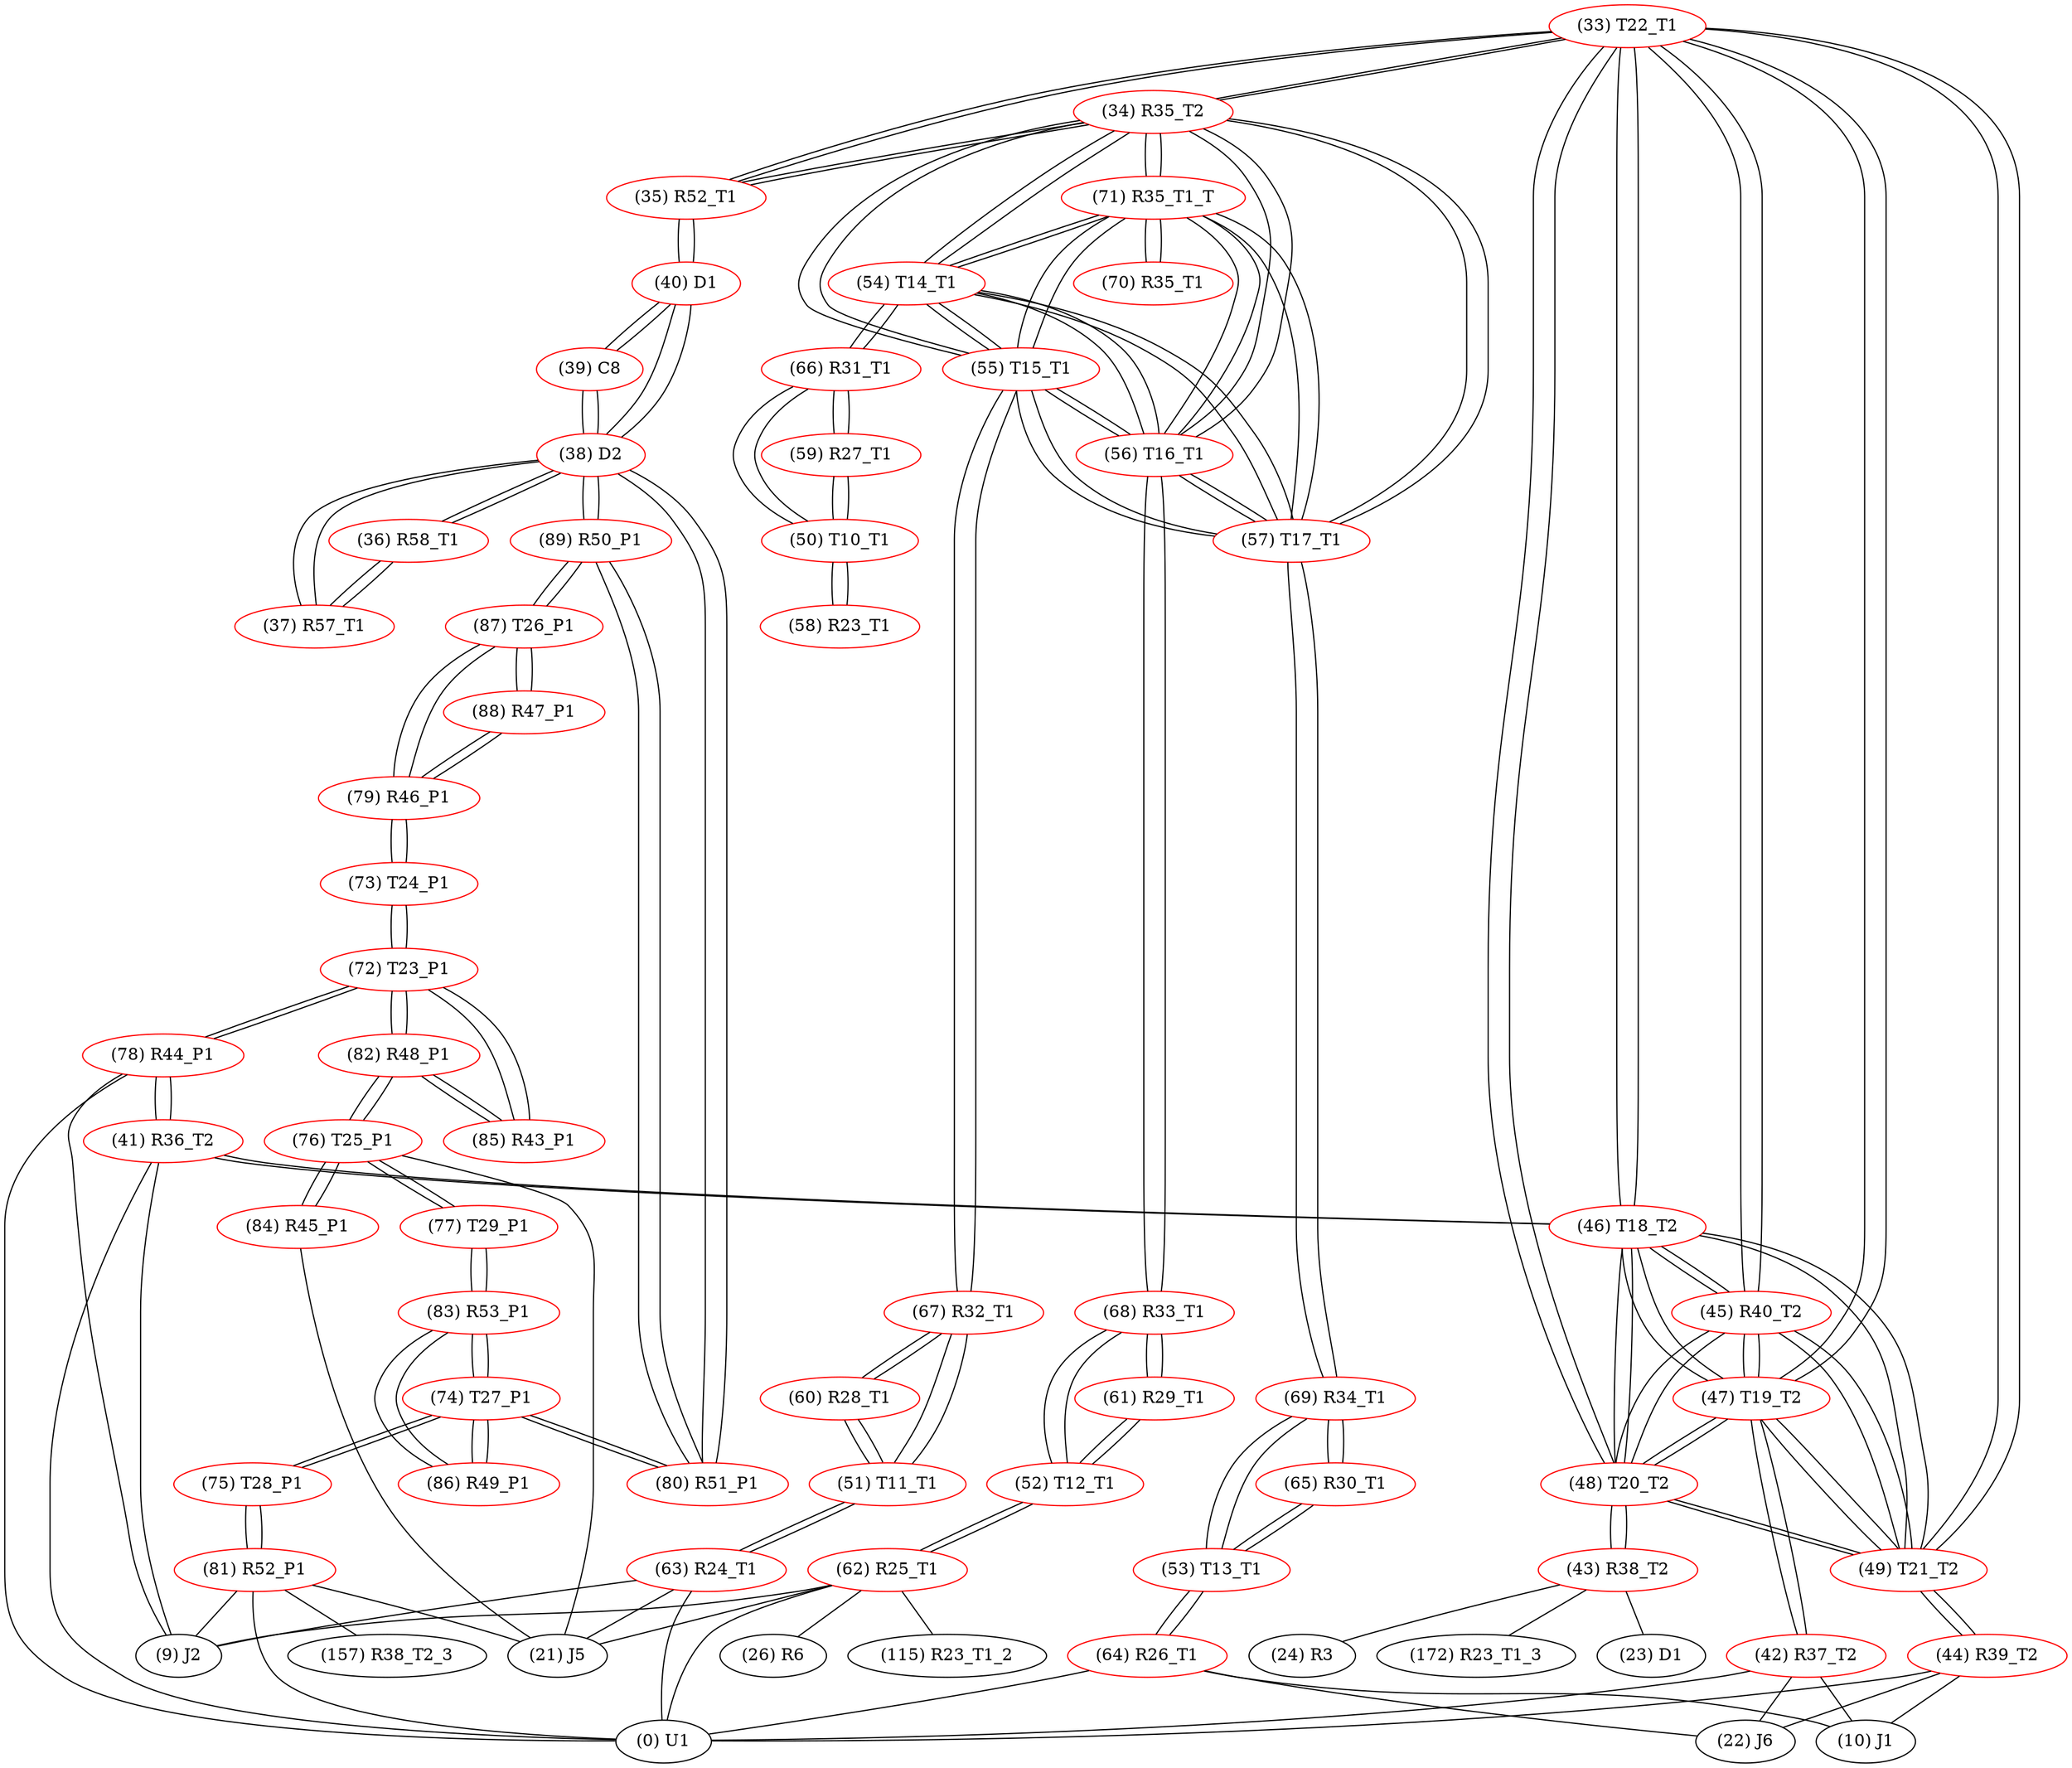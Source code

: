 graph {
	33 [label="(33) T22_T1" color=red]
	34 [label="(34) R35_T2"]
	35 [label="(35) R52_T1"]
	48 [label="(48) T20_T2"]
	49 [label="(49) T21_T2"]
	47 [label="(47) T19_T2"]
	45 [label="(45) R40_T2"]
	46 [label="(46) T18_T2"]
	34 [label="(34) R35_T2" color=red]
	35 [label="(35) R52_T1"]
	33 [label="(33) T22_T1"]
	54 [label="(54) T14_T1"]
	55 [label="(55) T15_T1"]
	57 [label="(57) T17_T1"]
	56 [label="(56) T16_T1"]
	71 [label="(71) R35_T1_T"]
	35 [label="(35) R52_T1" color=red]
	40 [label="(40) D1"]
	34 [label="(34) R35_T2"]
	33 [label="(33) T22_T1"]
	36 [label="(36) R58_T1" color=red]
	37 [label="(37) R57_T1"]
	38 [label="(38) D2"]
	37 [label="(37) R57_T1" color=red]
	38 [label="(38) D2"]
	36 [label="(36) R58_T1"]
	38 [label="(38) D2" color=red]
	40 [label="(40) D1"]
	39 [label="(39) C8"]
	37 [label="(37) R57_T1"]
	36 [label="(36) R58_T1"]
	80 [label="(80) R51_P1"]
	89 [label="(89) R50_P1"]
	39 [label="(39) C8" color=red]
	40 [label="(40) D1"]
	38 [label="(38) D2"]
	40 [label="(40) D1" color=red]
	38 [label="(38) D2"]
	39 [label="(39) C8"]
	35 [label="(35) R52_T1"]
	41 [label="(41) R36_T2" color=red]
	9 [label="(9) J2"]
	0 [label="(0) U1"]
	78 [label="(78) R44_P1"]
	46 [label="(46) T18_T2"]
	42 [label="(42) R37_T2" color=red]
	10 [label="(10) J1"]
	22 [label="(22) J6"]
	0 [label="(0) U1"]
	47 [label="(47) T19_T2"]
	43 [label="(43) R38_T2" color=red]
	23 [label="(23) D1"]
	24 [label="(24) R3"]
	172 [label="(172) R23_T1_3"]
	48 [label="(48) T20_T2"]
	44 [label="(44) R39_T2" color=red]
	10 [label="(10) J1"]
	0 [label="(0) U1"]
	22 [label="(22) J6"]
	49 [label="(49) T21_T2"]
	45 [label="(45) R40_T2" color=red]
	48 [label="(48) T20_T2"]
	49 [label="(49) T21_T2"]
	47 [label="(47) T19_T2"]
	33 [label="(33) T22_T1"]
	46 [label="(46) T18_T2"]
	46 [label="(46) T18_T2" color=red]
	48 [label="(48) T20_T2"]
	49 [label="(49) T21_T2"]
	47 [label="(47) T19_T2"]
	45 [label="(45) R40_T2"]
	33 [label="(33) T22_T1"]
	41 [label="(41) R36_T2"]
	47 [label="(47) T19_T2" color=red]
	48 [label="(48) T20_T2"]
	49 [label="(49) T21_T2"]
	45 [label="(45) R40_T2"]
	33 [label="(33) T22_T1"]
	46 [label="(46) T18_T2"]
	42 [label="(42) R37_T2"]
	48 [label="(48) T20_T2" color=red]
	49 [label="(49) T21_T2"]
	47 [label="(47) T19_T2"]
	45 [label="(45) R40_T2"]
	33 [label="(33) T22_T1"]
	46 [label="(46) T18_T2"]
	43 [label="(43) R38_T2"]
	49 [label="(49) T21_T2" color=red]
	48 [label="(48) T20_T2"]
	47 [label="(47) T19_T2"]
	45 [label="(45) R40_T2"]
	33 [label="(33) T22_T1"]
	46 [label="(46) T18_T2"]
	44 [label="(44) R39_T2"]
	50 [label="(50) T10_T1" color=red]
	58 [label="(58) R23_T1"]
	66 [label="(66) R31_T1"]
	59 [label="(59) R27_T1"]
	51 [label="(51) T11_T1" color=red]
	63 [label="(63) R24_T1"]
	67 [label="(67) R32_T1"]
	60 [label="(60) R28_T1"]
	52 [label="(52) T12_T1" color=red]
	68 [label="(68) R33_T1"]
	61 [label="(61) R29_T1"]
	62 [label="(62) R25_T1"]
	53 [label="(53) T13_T1" color=red]
	69 [label="(69) R34_T1"]
	65 [label="(65) R30_T1"]
	64 [label="(64) R26_T1"]
	54 [label="(54) T14_T1" color=red]
	55 [label="(55) T15_T1"]
	57 [label="(57) T17_T1"]
	56 [label="(56) T16_T1"]
	71 [label="(71) R35_T1_T"]
	34 [label="(34) R35_T2"]
	66 [label="(66) R31_T1"]
	55 [label="(55) T15_T1" color=red]
	54 [label="(54) T14_T1"]
	57 [label="(57) T17_T1"]
	56 [label="(56) T16_T1"]
	71 [label="(71) R35_T1_T"]
	34 [label="(34) R35_T2"]
	67 [label="(67) R32_T1"]
	56 [label="(56) T16_T1" color=red]
	54 [label="(54) T14_T1"]
	55 [label="(55) T15_T1"]
	57 [label="(57) T17_T1"]
	71 [label="(71) R35_T1_T"]
	34 [label="(34) R35_T2"]
	68 [label="(68) R33_T1"]
	57 [label="(57) T17_T1" color=red]
	54 [label="(54) T14_T1"]
	55 [label="(55) T15_T1"]
	56 [label="(56) T16_T1"]
	71 [label="(71) R35_T1_T"]
	34 [label="(34) R35_T2"]
	69 [label="(69) R34_T1"]
	58 [label="(58) R23_T1" color=red]
	50 [label="(50) T10_T1"]
	59 [label="(59) R27_T1" color=red]
	66 [label="(66) R31_T1"]
	50 [label="(50) T10_T1"]
	60 [label="(60) R28_T1" color=red]
	67 [label="(67) R32_T1"]
	51 [label="(51) T11_T1"]
	61 [label="(61) R29_T1" color=red]
	68 [label="(68) R33_T1"]
	52 [label="(52) T12_T1"]
	62 [label="(62) R25_T1" color=red]
	9 [label="(9) J2"]
	0 [label="(0) U1"]
	21 [label="(21) J5"]
	26 [label="(26) R6"]
	115 [label="(115) R23_T1_2"]
	52 [label="(52) T12_T1"]
	63 [label="(63) R24_T1" color=red]
	9 [label="(9) J2"]
	21 [label="(21) J5"]
	0 [label="(0) U1"]
	51 [label="(51) T11_T1"]
	64 [label="(64) R26_T1" color=red]
	22 [label="(22) J6"]
	0 [label="(0) U1"]
	10 [label="(10) J1"]
	53 [label="(53) T13_T1"]
	65 [label="(65) R30_T1" color=red]
	53 [label="(53) T13_T1"]
	69 [label="(69) R34_T1"]
	66 [label="(66) R31_T1" color=red]
	59 [label="(59) R27_T1"]
	50 [label="(50) T10_T1"]
	54 [label="(54) T14_T1"]
	67 [label="(67) R32_T1" color=red]
	55 [label="(55) T15_T1"]
	51 [label="(51) T11_T1"]
	60 [label="(60) R28_T1"]
	68 [label="(68) R33_T1" color=red]
	56 [label="(56) T16_T1"]
	61 [label="(61) R29_T1"]
	52 [label="(52) T12_T1"]
	69 [label="(69) R34_T1" color=red]
	57 [label="(57) T17_T1"]
	53 [label="(53) T13_T1"]
	65 [label="(65) R30_T1"]
	70 [label="(70) R35_T1" color=red]
	71 [label="(71) R35_T1_T"]
	71 [label="(71) R35_T1_T" color=red]
	54 [label="(54) T14_T1"]
	55 [label="(55) T15_T1"]
	57 [label="(57) T17_T1"]
	56 [label="(56) T16_T1"]
	34 [label="(34) R35_T2"]
	70 [label="(70) R35_T1"]
	72 [label="(72) T23_P1" color=red]
	82 [label="(82) R48_P1"]
	85 [label="(85) R43_P1"]
	73 [label="(73) T24_P1"]
	78 [label="(78) R44_P1"]
	73 [label="(73) T24_P1" color=red]
	79 [label="(79) R46_P1"]
	72 [label="(72) T23_P1"]
	74 [label="(74) T27_P1" color=red]
	80 [label="(80) R51_P1"]
	75 [label="(75) T28_P1"]
	83 [label="(83) R53_P1"]
	86 [label="(86) R49_P1"]
	75 [label="(75) T28_P1" color=red]
	81 [label="(81) R52_P1"]
	74 [label="(74) T27_P1"]
	76 [label="(76) T25_P1" color=red]
	77 [label="(77) T29_P1"]
	82 [label="(82) R48_P1"]
	84 [label="(84) R45_P1"]
	21 [label="(21) J5"]
	77 [label="(77) T29_P1" color=red]
	76 [label="(76) T25_P1"]
	83 [label="(83) R53_P1"]
	78 [label="(78) R44_P1" color=red]
	9 [label="(9) J2"]
	0 [label="(0) U1"]
	41 [label="(41) R36_T2"]
	72 [label="(72) T23_P1"]
	79 [label="(79) R46_P1" color=red]
	87 [label="(87) T26_P1"]
	88 [label="(88) R47_P1"]
	73 [label="(73) T24_P1"]
	80 [label="(80) R51_P1" color=red]
	74 [label="(74) T27_P1"]
	89 [label="(89) R50_P1"]
	38 [label="(38) D2"]
	81 [label="(81) R52_P1" color=red]
	0 [label="(0) U1"]
	21 [label="(21) J5"]
	9 [label="(9) J2"]
	157 [label="(157) R38_T2_3"]
	75 [label="(75) T28_P1"]
	82 [label="(82) R48_P1" color=red]
	76 [label="(76) T25_P1"]
	72 [label="(72) T23_P1"]
	85 [label="(85) R43_P1"]
	83 [label="(83) R53_P1" color=red]
	77 [label="(77) T29_P1"]
	74 [label="(74) T27_P1"]
	86 [label="(86) R49_P1"]
	84 [label="(84) R45_P1" color=red]
	76 [label="(76) T25_P1"]
	21 [label="(21) J5"]
	85 [label="(85) R43_P1" color=red]
	82 [label="(82) R48_P1"]
	72 [label="(72) T23_P1"]
	86 [label="(86) R49_P1" color=red]
	74 [label="(74) T27_P1"]
	83 [label="(83) R53_P1"]
	87 [label="(87) T26_P1" color=red]
	89 [label="(89) R50_P1"]
	79 [label="(79) R46_P1"]
	88 [label="(88) R47_P1"]
	88 [label="(88) R47_P1" color=red]
	87 [label="(87) T26_P1"]
	79 [label="(79) R46_P1"]
	89 [label="(89) R50_P1" color=red]
	87 [label="(87) T26_P1"]
	80 [label="(80) R51_P1"]
	38 [label="(38) D2"]
	33 -- 34
	33 -- 35
	33 -- 48
	33 -- 49
	33 -- 47
	33 -- 45
	33 -- 46
	34 -- 35
	34 -- 33
	34 -- 54
	34 -- 55
	34 -- 57
	34 -- 56
	34 -- 71
	35 -- 40
	35 -- 34
	35 -- 33
	36 -- 37
	36 -- 38
	37 -- 38
	37 -- 36
	38 -- 40
	38 -- 39
	38 -- 37
	38 -- 36
	38 -- 80
	38 -- 89
	39 -- 40
	39 -- 38
	40 -- 38
	40 -- 39
	40 -- 35
	41 -- 9
	41 -- 0
	41 -- 78
	41 -- 46
	42 -- 10
	42 -- 22
	42 -- 0
	42 -- 47
	43 -- 23
	43 -- 24
	43 -- 172
	43 -- 48
	44 -- 10
	44 -- 0
	44 -- 22
	44 -- 49
	45 -- 48
	45 -- 49
	45 -- 47
	45 -- 33
	45 -- 46
	46 -- 48
	46 -- 49
	46 -- 47
	46 -- 45
	46 -- 33
	46 -- 41
	47 -- 48
	47 -- 49
	47 -- 45
	47 -- 33
	47 -- 46
	47 -- 42
	48 -- 49
	48 -- 47
	48 -- 45
	48 -- 33
	48 -- 46
	48 -- 43
	49 -- 48
	49 -- 47
	49 -- 45
	49 -- 33
	49 -- 46
	49 -- 44
	50 -- 58
	50 -- 66
	50 -- 59
	51 -- 63
	51 -- 67
	51 -- 60
	52 -- 68
	52 -- 61
	52 -- 62
	53 -- 69
	53 -- 65
	53 -- 64
	54 -- 55
	54 -- 57
	54 -- 56
	54 -- 71
	54 -- 34
	54 -- 66
	55 -- 54
	55 -- 57
	55 -- 56
	55 -- 71
	55 -- 34
	55 -- 67
	56 -- 54
	56 -- 55
	56 -- 57
	56 -- 71
	56 -- 34
	56 -- 68
	57 -- 54
	57 -- 55
	57 -- 56
	57 -- 71
	57 -- 34
	57 -- 69
	58 -- 50
	59 -- 66
	59 -- 50
	60 -- 67
	60 -- 51
	61 -- 68
	61 -- 52
	62 -- 9
	62 -- 0
	62 -- 21
	62 -- 26
	62 -- 115
	62 -- 52
	63 -- 9
	63 -- 21
	63 -- 0
	63 -- 51
	64 -- 22
	64 -- 0
	64 -- 10
	64 -- 53
	65 -- 53
	65 -- 69
	66 -- 59
	66 -- 50
	66 -- 54
	67 -- 55
	67 -- 51
	67 -- 60
	68 -- 56
	68 -- 61
	68 -- 52
	69 -- 57
	69 -- 53
	69 -- 65
	70 -- 71
	71 -- 54
	71 -- 55
	71 -- 57
	71 -- 56
	71 -- 34
	71 -- 70
	72 -- 82
	72 -- 85
	72 -- 73
	72 -- 78
	73 -- 79
	73 -- 72
	74 -- 80
	74 -- 75
	74 -- 83
	74 -- 86
	75 -- 81
	75 -- 74
	76 -- 77
	76 -- 82
	76 -- 84
	76 -- 21
	77 -- 76
	77 -- 83
	78 -- 9
	78 -- 0
	78 -- 41
	78 -- 72
	79 -- 87
	79 -- 88
	79 -- 73
	80 -- 74
	80 -- 89
	80 -- 38
	81 -- 0
	81 -- 21
	81 -- 9
	81 -- 157
	81 -- 75
	82 -- 76
	82 -- 72
	82 -- 85
	83 -- 77
	83 -- 74
	83 -- 86
	84 -- 76
	84 -- 21
	85 -- 82
	85 -- 72
	86 -- 74
	86 -- 83
	87 -- 89
	87 -- 79
	87 -- 88
	88 -- 87
	88 -- 79
	89 -- 87
	89 -- 80
	89 -- 38
}